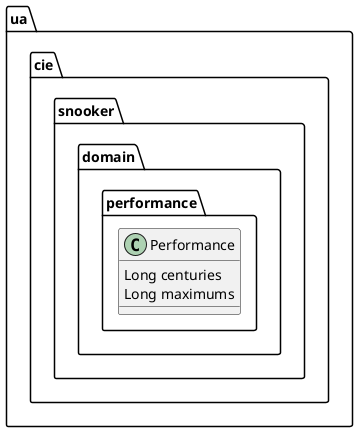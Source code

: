 @startuml

package  ua.cie.snooker.domain.performance {

    class Performance {
        Long centuries
        Long maximums
    }
}

@enduml